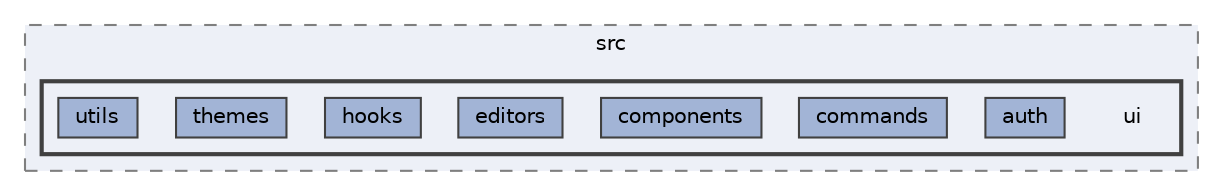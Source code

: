 digraph "packages/cli/src/ui"
{
 // LATEX_PDF_SIZE
  bgcolor="transparent";
  edge [fontname=Helvetica,fontsize=10,labelfontname=Helvetica,labelfontsize=10];
  node [fontname=Helvetica,fontsize=10,shape=box,height=0.2,width=0.4];
  compound=true
  subgraph clusterdir_36354808f9070cb5ca9261c2f01f9d34 {
    graph [ bgcolor="#edf0f7", pencolor="grey50", label="src", fontname=Helvetica,fontsize=10 style="filled,dashed", URL="dir_36354808f9070cb5ca9261c2f01f9d34.html",tooltip=""]
  subgraph clusterdir_7723c709317483559797a5535cb9370f {
    graph [ bgcolor="#edf0f7", pencolor="grey25", label="", fontname=Helvetica,fontsize=10 style="filled,bold", URL="dir_7723c709317483559797a5535cb9370f.html",tooltip=""]
    dir_7723c709317483559797a5535cb9370f [shape=plaintext, label="ui"];
  dir_dae3d701c09735a62f0d7405a7d8b682 [label="auth", fillcolor="#a2b4d6", color="grey25", style="filled", URL="dir_dae3d701c09735a62f0d7405a7d8b682.html",tooltip=""];
  dir_7f4b7db812e224923c73b27f6f4645fe [label="commands", fillcolor="#a2b4d6", color="grey25", style="filled", URL="dir_7f4b7db812e224923c73b27f6f4645fe.html",tooltip=""];
  dir_9b0529e4fb06a1564016db69884f72fa [label="components", fillcolor="#a2b4d6", color="grey25", style="filled", URL="dir_9b0529e4fb06a1564016db69884f72fa.html",tooltip=""];
  dir_015f883acd319d8a86495a958b3e0317 [label="editors", fillcolor="#a2b4d6", color="grey25", style="filled", URL="dir_015f883acd319d8a86495a958b3e0317.html",tooltip=""];
  dir_79d4abc6d42cd33a3816d5538a302b7a [label="hooks", fillcolor="#a2b4d6", color="grey25", style="filled", URL="dir_79d4abc6d42cd33a3816d5538a302b7a.html",tooltip=""];
  dir_6d7727b9007242db5ad95d3459bd1c8e [label="themes", fillcolor="#a2b4d6", color="grey25", style="filled", URL="dir_6d7727b9007242db5ad95d3459bd1c8e.html",tooltip=""];
  dir_b36a919b85e0be1518ef47e828905137 [label="utils", fillcolor="#a2b4d6", color="grey25", style="filled", URL="dir_b36a919b85e0be1518ef47e828905137.html",tooltip=""];
  }
  }
}
